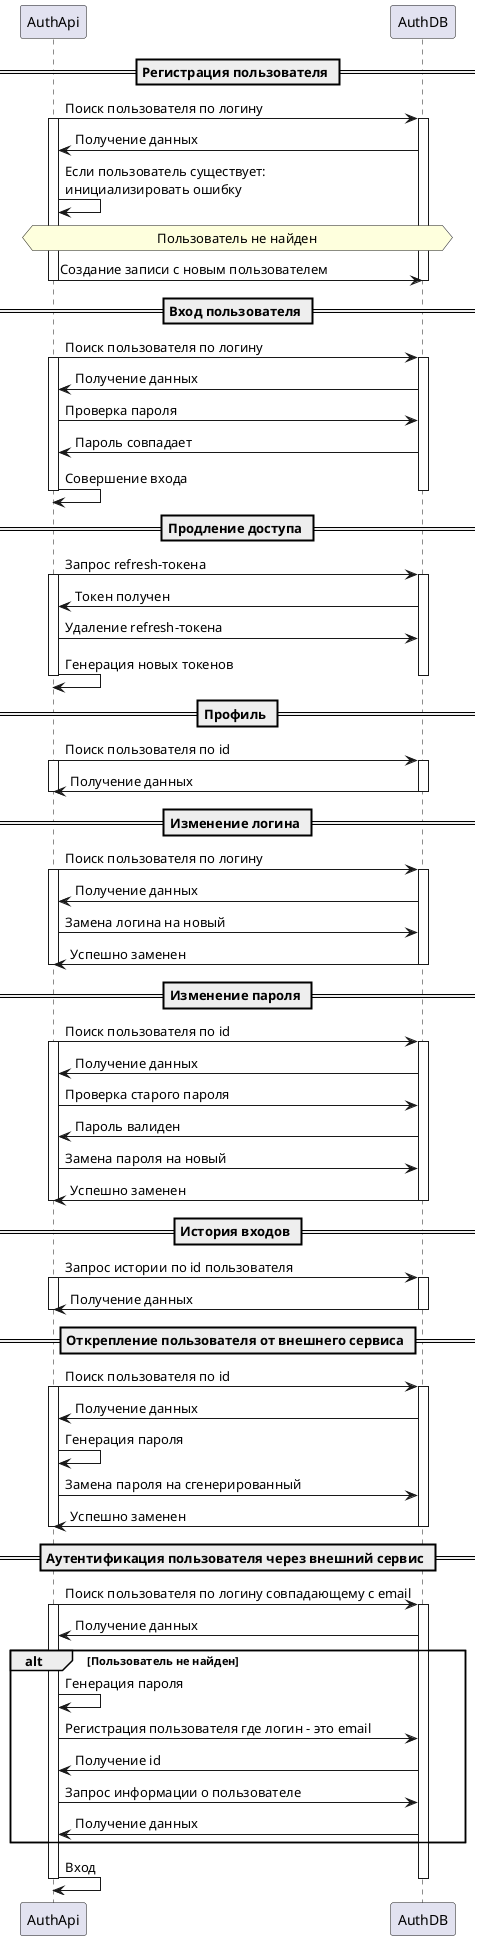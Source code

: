 @startuml User
== Регистрация пользователя ==
AuthApi -> AuthDB: Поиск пользователя по логину
activate AuthApi
activate AuthDB
AuthDB -> AuthApi: Получение данных
AuthApi -> AuthApi: Если пользователь существует:\nинициализировать ошибку
hnote across: Пользователь не найден
AuthApi -> AuthDB: Создание записи с новым пользователем
deactivate AuthDB
deactivate AuthApi
== Вход пользователя ==
AuthApi -> AuthDB: Поиск пользователя по логину
activate AuthApi
activate AuthDB
AuthDB -> AuthApi: Получение данных
AuthApi -> AuthDB: Проверка пароля
AuthDB -> AuthApi: Пароль совпадает
AuthApi -> AuthApi: Совершение входа
deactivate AuthDB
deactivate AuthApi
== Продление доступа ==
AuthApi -> AuthDB: Запрос refresh-токена
activate AuthApi
activate AuthDB
AuthDB -> AuthApi: Токен получен
AuthApi -> AuthDB: Удаление refresh-токена
AuthApi -> AuthApi: Генерация новых токенов
deactivate AuthDB
deactivate AuthApi
== Профиль ==
AuthApi -> AuthDB: Поиск пользователя по id
activate AuthApi
activate AuthDB
AuthDB -> AuthApi: Получение данных
deactivate AuthDB
deactivate AuthApi
== Изменение логина ==
AuthApi -> AuthDB: Поиск пользователя по логину
activate AuthApi
activate AuthDB
AuthDB -> AuthApi: Получение данных
AuthApi -> AuthDB: Замена логина на новый
AuthDB -> AuthApi: Успешно заменен
deactivate AuthDB
deactivate AuthApi
== Изменение пароля ==
AuthApi -> AuthDB: Поиск пользователя по id
activate AuthApi
activate AuthDB
AuthDB -> AuthApi: Получение данных
AuthApi -> AuthDB: Проверка старого пароля
AuthDB -> AuthApi: Пароль валиден
AuthApi -> AuthDB: Замена пароля на новый
AuthDB -> AuthApi: Успешно заменен
deactivate AuthDB
deactivate AuthApi
== История входов ==
AuthApi -> AuthDB: Запрос истории по id пользователя
activate AuthApi
activate AuthDB
AuthDB -> AuthApi: Получение данных
deactivate AuthDB
deactivate AuthApi
== Открепление пользователя от внешнего сервиса ==
AuthApi -> AuthDB: Поиск пользователя по id
activate AuthApi
activate AuthDB
AuthDB -> AuthApi: Получение данных
AuthApi -> AuthApi: Генерация пароля
AuthApi -> AuthDB: Замена пароля на сгенерированный
AuthDB -> AuthApi: Успешно заменен
deactivate AuthDB
deactivate AuthApi
== Аутентификация пользователя через внешний сервис ==
AuthApi -> AuthDB: Поиск пользователя по логину совпадающему с email
activate AuthApi
activate AuthDB
AuthDB -> AuthApi: Получение данных
alt Пользователь не найден
    AuthApi -> AuthApi: Генерация пароля
    AuthApi -> AuthDB: Регистрация пользователя где логин - это email
    AuthDB -> AuthApi: Получение id
    AuthApi -> AuthDB: Запрос информации о пользователе
    AuthDB -> AuthApi: Получение данных
end
AuthApi -> AuthApi: Вход
deactivate AuthDB
deactivate AuthApi
@enduml